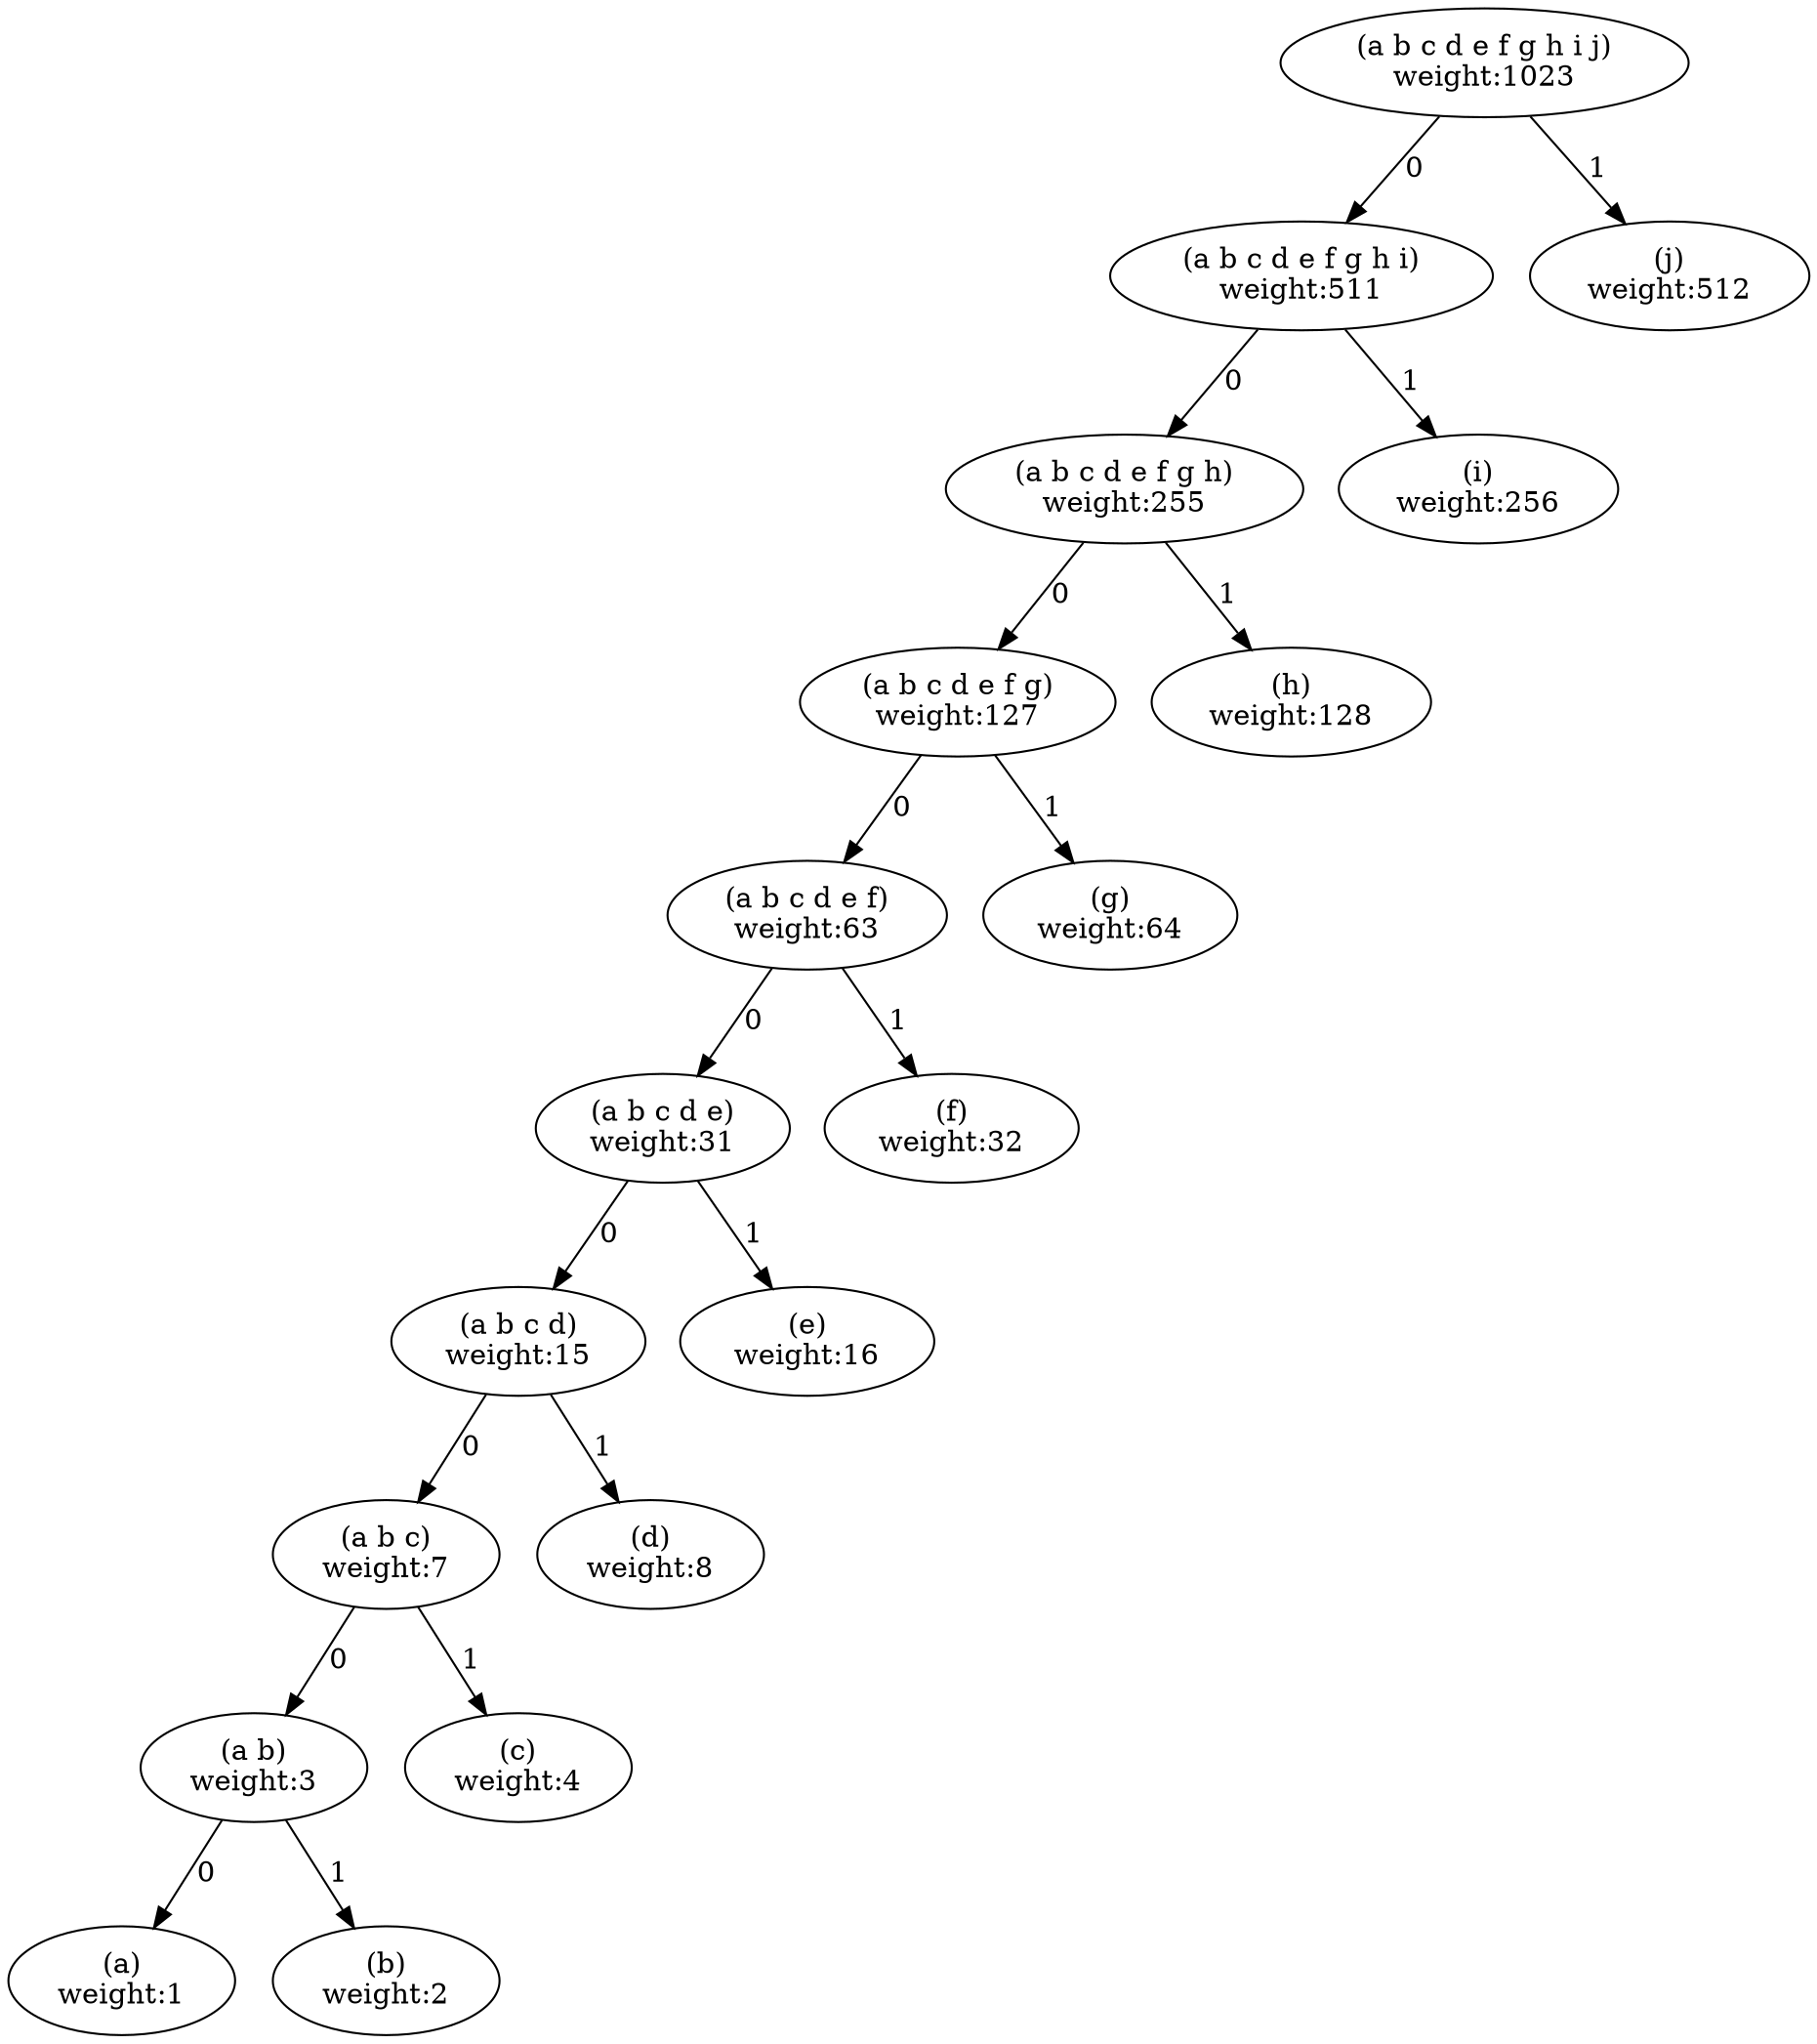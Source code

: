 // SICP ex2.71 n=10

digraph huffmanTree {
Nabcdefghij [label="(a b c d e f g h i j)
weight:1023"];
Nabcdefghi [label="(a b c d e f g h i)
weight:511"];
Nabcdefghij -> Nabcdefghi[label="0"];
Nabcdefgh [label="(a b c d e f g h)
weight:255"];
Nabcdefghi -> Nabcdefgh[label="0"];
Nabcdefg [label="(a b c d e f g)
weight:127"];
Nabcdefgh -> Nabcdefg[label="0"];
Nabcdef [label="(a b c d e f)
weight:63"];
Nabcdefg -> Nabcdef[label="0"];
Nabcde [label="(a b c d e)
weight:31"];
Nabcdef -> Nabcde[label="0"];
Nabcd [label="(a b c d)
weight:15"];
Nabcde -> Nabcd[label="0"];
Nabc [label="(a b c)
weight:7"];
Nabcd -> Nabc[label="0"];
Nab [label="(a b)
weight:3"];
Nabc -> Nab[label="0"];
Na [label="(a)
weight:1"];
Nab -> Na[label="0"];
Nb [label="(b)
weight:2"];
Nab -> Nb[label="1"];
Nc [label="(c)
weight:4"];
Nabc -> Nc[label="1"];
Nd [label="(d)
weight:8"];
Nabcd -> Nd[label="1"];
Ne [label="(e)
weight:16"];
Nabcde -> Ne[label="1"];
Nf [label="(f)
weight:32"];
Nabcdef -> Nf[label="1"];
Ng [label="(g)
weight:64"];
Nabcdefg -> Ng[label="1"];
Nh [label="(h)
weight:128"];
Nabcdefgh -> Nh[label="1"];
Ni [label="(i)
weight:256"];
Nabcdefghi -> Ni[label="1"];
Nj [label="(j)
weight:512"];
Nabcdefghij -> Nj[label="1"];
}